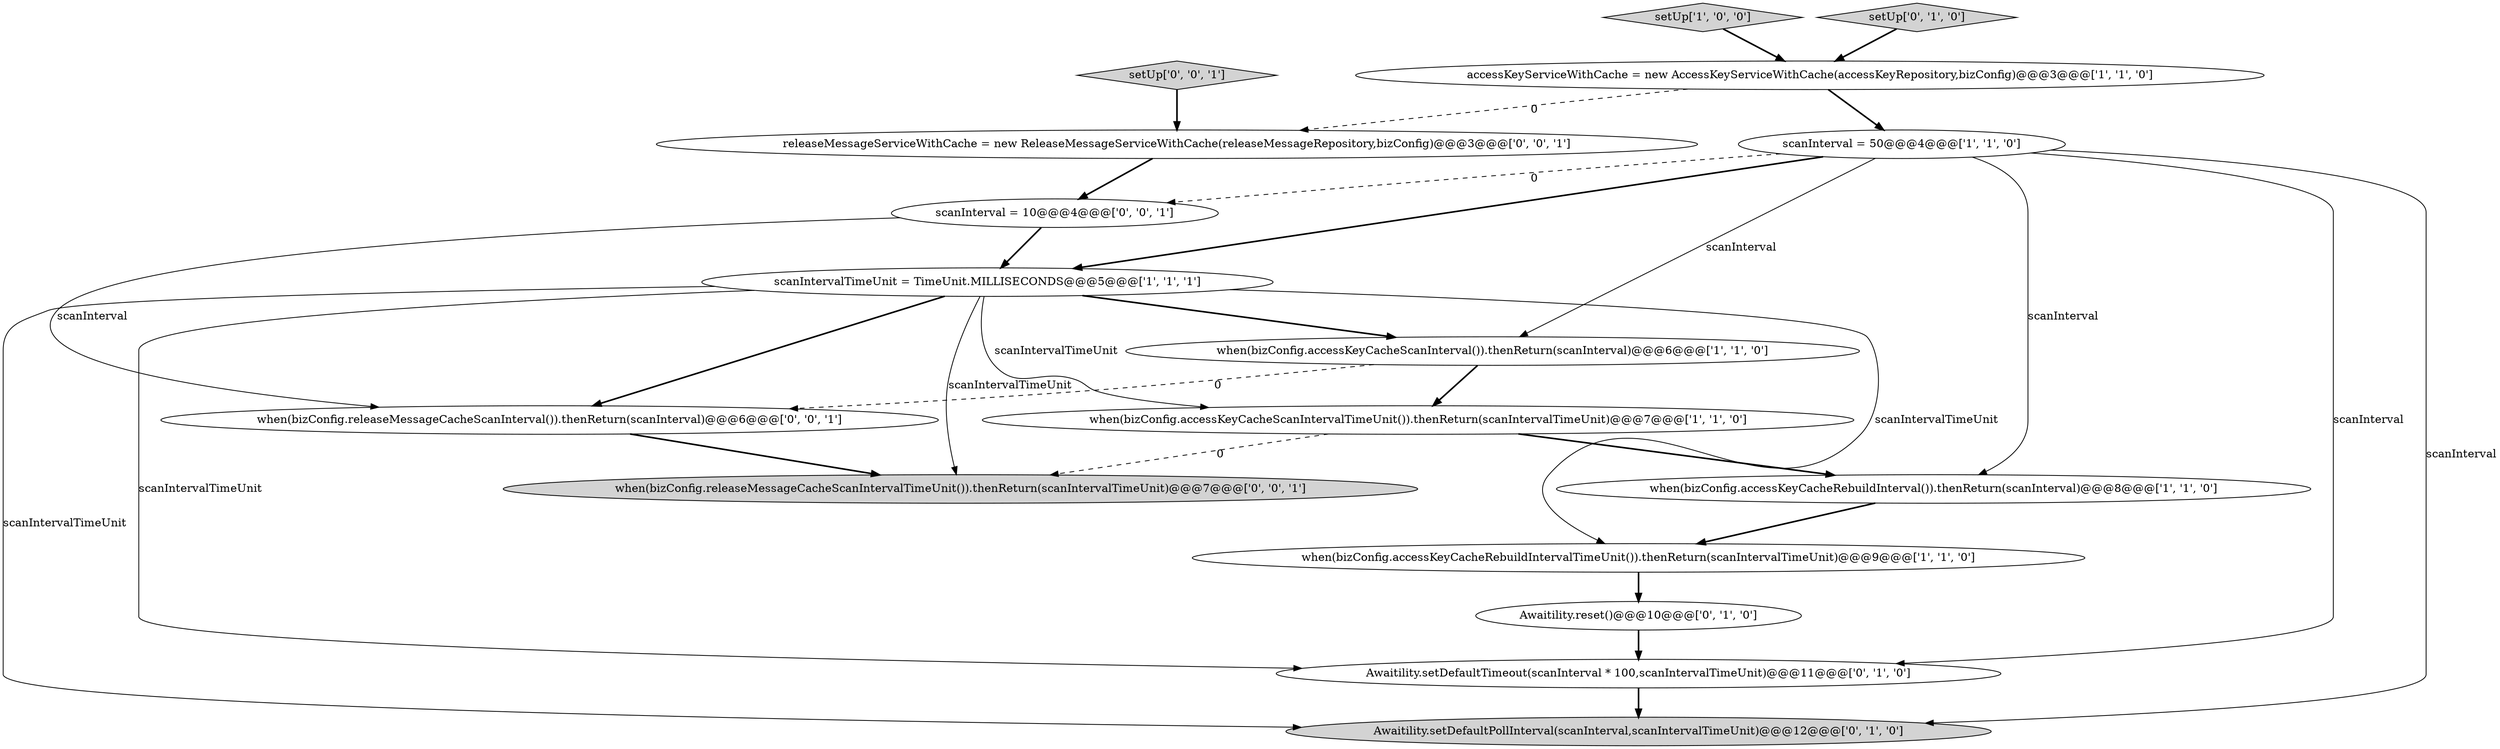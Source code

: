 digraph {
4 [style = filled, label = "when(bizConfig.accessKeyCacheScanInterval()).thenReturn(scanInterval)@@@6@@@['1', '1', '0']", fillcolor = white, shape = ellipse image = "AAA0AAABBB1BBB"];
12 [style = filled, label = "scanInterval = 10@@@4@@@['0', '0', '1']", fillcolor = white, shape = ellipse image = "AAA0AAABBB3BBB"];
7 [style = filled, label = "scanInterval = 50@@@4@@@['1', '1', '0']", fillcolor = white, shape = ellipse image = "AAA0AAABBB1BBB"];
2 [style = filled, label = "setUp['1', '0', '0']", fillcolor = lightgray, shape = diamond image = "AAA0AAABBB1BBB"];
6 [style = filled, label = "when(bizConfig.accessKeyCacheRebuildInterval()).thenReturn(scanInterval)@@@8@@@['1', '1', '0']", fillcolor = white, shape = ellipse image = "AAA0AAABBB1BBB"];
9 [style = filled, label = "Awaitility.reset()@@@10@@@['0', '1', '0']", fillcolor = white, shape = ellipse image = "AAA1AAABBB2BBB"];
0 [style = filled, label = "scanIntervalTimeUnit = TimeUnit.MILLISECONDS@@@5@@@['1', '1', '1']", fillcolor = white, shape = ellipse image = "AAA0AAABBB1BBB"];
14 [style = filled, label = "releaseMessageServiceWithCache = new ReleaseMessageServiceWithCache(releaseMessageRepository,bizConfig)@@@3@@@['0', '0', '1']", fillcolor = white, shape = ellipse image = "AAA0AAABBB3BBB"];
11 [style = filled, label = "Awaitility.setDefaultPollInterval(scanInterval,scanIntervalTimeUnit)@@@12@@@['0', '1', '0']", fillcolor = lightgray, shape = ellipse image = "AAA1AAABBB2BBB"];
16 [style = filled, label = "setUp['0', '0', '1']", fillcolor = lightgray, shape = diamond image = "AAA0AAABBB3BBB"];
8 [style = filled, label = "setUp['0', '1', '0']", fillcolor = lightgray, shape = diamond image = "AAA0AAABBB2BBB"];
13 [style = filled, label = "when(bizConfig.releaseMessageCacheScanIntervalTimeUnit()).thenReturn(scanIntervalTimeUnit)@@@7@@@['0', '0', '1']", fillcolor = lightgray, shape = ellipse image = "AAA0AAABBB3BBB"];
5 [style = filled, label = "accessKeyServiceWithCache = new AccessKeyServiceWithCache(accessKeyRepository,bizConfig)@@@3@@@['1', '1', '0']", fillcolor = white, shape = ellipse image = "AAA0AAABBB1BBB"];
15 [style = filled, label = "when(bizConfig.releaseMessageCacheScanInterval()).thenReturn(scanInterval)@@@6@@@['0', '0', '1']", fillcolor = white, shape = ellipse image = "AAA0AAABBB3BBB"];
1 [style = filled, label = "when(bizConfig.accessKeyCacheRebuildIntervalTimeUnit()).thenReturn(scanIntervalTimeUnit)@@@9@@@['1', '1', '0']", fillcolor = white, shape = ellipse image = "AAA0AAABBB1BBB"];
3 [style = filled, label = "when(bizConfig.accessKeyCacheScanIntervalTimeUnit()).thenReturn(scanIntervalTimeUnit)@@@7@@@['1', '1', '0']", fillcolor = white, shape = ellipse image = "AAA0AAABBB1BBB"];
10 [style = filled, label = "Awaitility.setDefaultTimeout(scanInterval * 100,scanIntervalTimeUnit)@@@11@@@['0', '1', '0']", fillcolor = white, shape = ellipse image = "AAA1AAABBB2BBB"];
12->0 [style = bold, label=""];
0->4 [style = bold, label=""];
1->9 [style = bold, label=""];
8->5 [style = bold, label=""];
5->14 [style = dashed, label="0"];
7->11 [style = solid, label="scanInterval"];
2->5 [style = bold, label=""];
0->10 [style = solid, label="scanIntervalTimeUnit"];
4->15 [style = dashed, label="0"];
14->12 [style = bold, label=""];
7->10 [style = solid, label="scanInterval"];
10->11 [style = bold, label=""];
3->13 [style = dashed, label="0"];
3->6 [style = bold, label=""];
12->15 [style = solid, label="scanInterval"];
0->15 [style = bold, label=""];
0->11 [style = solid, label="scanIntervalTimeUnit"];
16->14 [style = bold, label=""];
7->0 [style = bold, label=""];
0->13 [style = solid, label="scanIntervalTimeUnit"];
15->13 [style = bold, label=""];
7->12 [style = dashed, label="0"];
0->3 [style = solid, label="scanIntervalTimeUnit"];
7->4 [style = solid, label="scanInterval"];
4->3 [style = bold, label=""];
6->1 [style = bold, label=""];
5->7 [style = bold, label=""];
7->6 [style = solid, label="scanInterval"];
9->10 [style = bold, label=""];
0->1 [style = solid, label="scanIntervalTimeUnit"];
}
